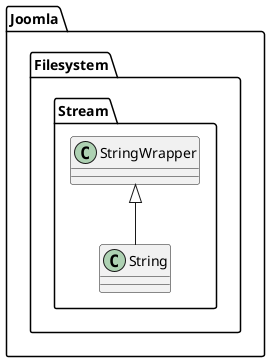 @startuml
class Joomla.Filesystem.Stream.StringWrapper

class Joomla.Filesystem.Stream.String
Joomla.Filesystem.Stream.StringWrapper <|-- Joomla.Filesystem.Stream.String
@enduml
